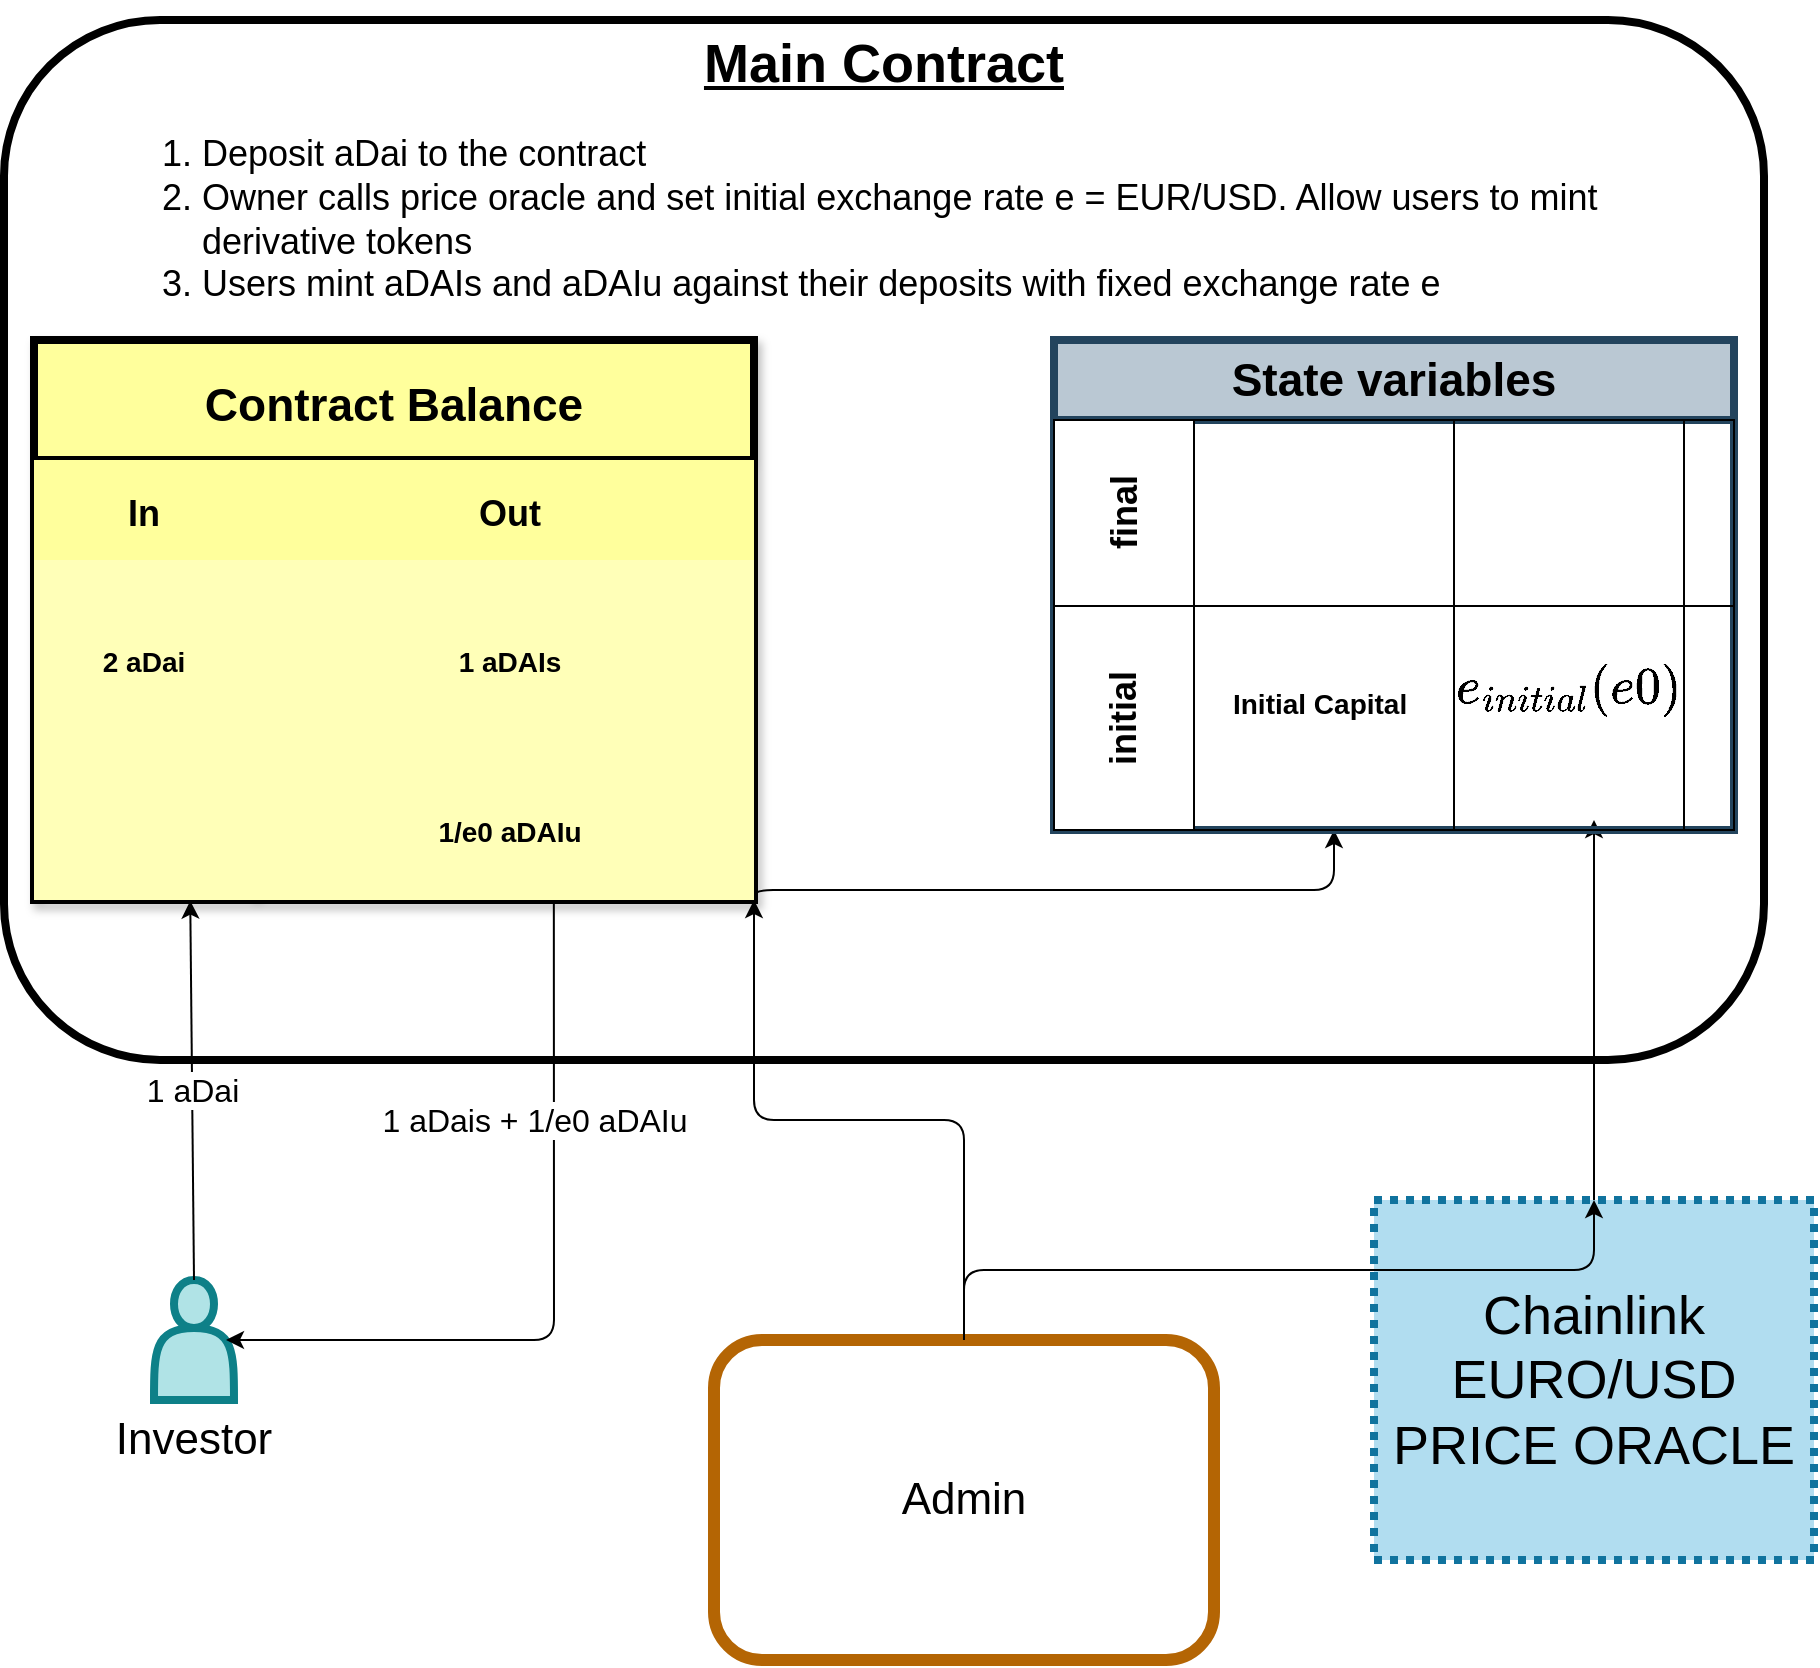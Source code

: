<mxfile version="13.8.1" type="github" pages="2">
  <diagram id="2dJAtTzYBBDmyN-PzjmT" name="Page-1">
    <mxGraphModel dx="2370" dy="2328" grid="1" gridSize="10" guides="1" tooltips="1" connect="1" arrows="1" fold="1" page="1" pageScale="1" pageWidth="850" pageHeight="1100" math="1" shadow="0">
      <root>
        <mxCell id="0" />
        <mxCell id="1" parent="0" />
        <mxCell id="4XUhLhnA6siuGQTpz5Ow-35" value="&lt;span style=&quot;font-size: 27px&quot;&gt;Chainlink EURO/USD &lt;br&gt;PRICE ORACLE&lt;/span&gt;" style="rounded=0;whiteSpace=wrap;html=1;shadow=0;dashed=1;dashPattern=1 1;labelBackgroundColor=none;strokeWidth=4;align=center;strokeColor=#10739e;glass=0;sketch=0;fillColor=#b1ddf0;fontSize=27;" vertex="1" parent="1">
          <mxGeometry x="690" y="280" width="220" height="180" as="geometry" />
        </mxCell>
        <mxCell id="G5pyGGpDoqd2RvzIEwfP-1" value="" style="shape=actor;whiteSpace=wrap;html=1;rounded=0;shadow=0;glass=0;labelBackgroundColor=none;sketch=0;strokeWidth=4;fillColor=#b0e3e6;fontSize=27;align=center;strokeColor=#0e8088;" vertex="1" parent="1">
          <mxGeometry x="80" y="320" width="40" height="60" as="geometry" />
        </mxCell>
        <mxCell id="uuhmvlGmtuIwiNIzIhra-4" value="" style="endArrow=classic;html=1;fontSize=27;fontColor=#000000;entryX=0.9;entryY=0.5;entryDx=0;entryDy=0;exitX=0.722;exitY=1.029;exitDx=0;exitDy=0;entryPerimeter=0;exitPerimeter=0;" edge="1" parent="1" source="4XUhLhnA6siuGQTpz5Ow-8" target="G5pyGGpDoqd2RvzIEwfP-1">
          <mxGeometry relative="1" as="geometry">
            <mxPoint x="290" y="60" as="sourcePoint" />
            <mxPoint x="390" y="60" as="targetPoint" />
            <Array as="points">
              <mxPoint x="280" y="350" />
            </Array>
          </mxGeometry>
        </mxCell>
        <mxCell id="uuhmvlGmtuIwiNIzIhra-5" value="1 aDais + 1/e0 aDAIu" style="edgeLabel;resizable=0;html=1;align=center;verticalAlign=middle;fontSize=16;" connectable="0" vertex="1" parent="uuhmvlGmtuIwiNIzIhra-4">
          <mxGeometry relative="1" as="geometry">
            <mxPoint x="-10.04" y="-83.69" as="offset" />
          </mxGeometry>
        </mxCell>
        <mxCell id="uuhmvlGmtuIwiNIzIhra-6" value="" style="endArrow=classic;html=1;fontSize=27;fontColor=#000000;exitX=0.5;exitY=0;exitDx=0;exitDy=0;entryX=0.217;entryY=1.005;entryDx=0;entryDy=0;entryPerimeter=0;" edge="1" parent="1" source="G5pyGGpDoqd2RvzIEwfP-1" target="4XUhLhnA6siuGQTpz5Ow-8">
          <mxGeometry relative="1" as="geometry">
            <mxPoint x="250" y="220" as="sourcePoint" />
            <mxPoint x="390" y="60" as="targetPoint" />
          </mxGeometry>
        </mxCell>
        <mxCell id="uuhmvlGmtuIwiNIzIhra-7" value="1 aDai" style="edgeLabel;resizable=0;html=1;align=center;verticalAlign=middle;fontSize=16;" connectable="0" vertex="1" parent="uuhmvlGmtuIwiNIzIhra-6">
          <mxGeometry relative="1" as="geometry" />
        </mxCell>
        <mxCell id="4XUhLhnA6siuGQTpz5Ow-33" value="&lt;h1&gt;&lt;font style=&quot;font-size: 27px&quot;&gt;&lt;u&gt;Main Contract&lt;/u&gt;&lt;/font&gt;&lt;/h1&gt;&lt;p style=&quot;font-size: 19px&quot;&gt;&lt;/p&gt;&lt;ol style=&quot;font-size: 18px&quot;&gt;&lt;li style=&quot;text-align: left&quot;&gt;&lt;font style=&quot;font-size: 18px&quot;&gt;Deposit aDai to the contract&lt;/font&gt;&lt;/li&gt;&lt;li style=&quot;text-align: left&quot;&gt;&lt;font style=&quot;font-size: 18px&quot;&gt;Owner calls price oracle and set initial exchange rate e = EUR/USD. Allow users to mint derivative tokens&lt;/font&gt;&lt;/li&gt;&lt;li style=&quot;text-align: left&quot;&gt;&lt;font style=&quot;font-size: 18px&quot;&gt;Users mint aDAIs and aDAIu against their deposits with fixed exchange rate e&lt;/font&gt;&lt;/li&gt;&lt;/ol&gt;&lt;p&gt;&lt;/p&gt;" style="text;html=1;strokeColor=none;fillColor=none;spacing=5;spacingTop=-20;whiteSpace=wrap;overflow=hidden;rounded=0;shadow=1;dashed=1;dashPattern=1 1;labelBackgroundColor=none;fontColor=#000000;align=center;" vertex="1" parent="1">
          <mxGeometry x="60" y="-310" width="770" height="150" as="geometry" />
        </mxCell>
        <mxCell id="uuhmvlGmtuIwiNIzIhra-39" value="" style="rounded=1;whiteSpace=wrap;html=1;shadow=0;glass=1;labelBackgroundColor=none;sketch=0;strokeWidth=4;gradientColor=none;fontSize=15;align=center;fillColor=none;" vertex="1" parent="1">
          <mxGeometry x="5" y="-310" width="880" height="520" as="geometry" />
        </mxCell>
        <mxCell id="jAntQp2-VzLY4A2VR2Bl-2" value="Admin" style="rounded=1;whiteSpace=wrap;html=1;shadow=0;glass=1;labelBackgroundColor=none;sketch=0;strokeWidth=6;fontFamily=Helvetica;fontSize=22;align=center;strokeColor=#b46504;fillColor=none;" vertex="1" parent="1">
          <mxGeometry x="360" y="350" width="250" height="160" as="geometry" />
        </mxCell>
        <mxCell id="jAntQp2-VzLY4A2VR2Bl-11" value="" style="edgeStyle=elbowEdgeStyle;elbow=vertical;endArrow=classic;html=1;fontFamily=Helvetica;fontSize=22;fontColor=#000000;exitX=0.999;exitY=1.029;exitDx=0;exitDy=0;exitPerimeter=0;" edge="1" parent="1" source="4XUhLhnA6siuGQTpz5Ow-8">
          <mxGeometry width="50" height="50" relative="1" as="geometry">
            <mxPoint x="350" y="130" as="sourcePoint" />
            <mxPoint x="670" y="95" as="targetPoint" />
            <Array as="points">
              <mxPoint x="550" y="125" />
            </Array>
          </mxGeometry>
        </mxCell>
        <mxCell id="4XUhLhnA6siuGQTpz5Ow-1" value="Contract Balance" style="shape=table;startSize=60;container=1;collapsible=1;childLayout=tableLayout;fixedRows=1;rowLines=0;fontStyle=1;align=center;resizeLast=1;rounded=0;shadow=1;strokeWidth=4;fillColor=#FFFF9C;fontSize=23;" vertex="1" parent="1">
          <mxGeometry x="20" y="-150" width="360" height="280" as="geometry">
            <mxRectangle x="190" y="-190" width="80" height="60" as="alternateBounds" />
          </mxGeometry>
        </mxCell>
        <mxCell id="4XUhLhnA6siuGQTpz5Ow-2" value="" style="shape=partialRectangle;collapsible=0;dropTarget=0;pointerEvents=0;fillColor=none;top=0;left=0;bottom=1;right=0;points=[[0,0.5],[1,0.5]];portConstraint=eastwest;" vertex="1" parent="4XUhLhnA6siuGQTpz5Ow-1">
          <mxGeometry y="60" width="360" height="50" as="geometry" />
        </mxCell>
        <mxCell id="4XUhLhnA6siuGQTpz5Ow-3" value="In" style="shape=partialRectangle;connectable=0;top=0;left=0;bottom=0;right=0;fontStyle=1;overflow=hidden;strokeColor=#0e8088;fillColor=#FFFF9C;align=center;fontSize=18;strokeWidth=14;" vertex="1" parent="4XUhLhnA6siuGQTpz5Ow-2">
          <mxGeometry width="110" height="50" as="geometry" />
        </mxCell>
        <mxCell id="4XUhLhnA6siuGQTpz5Ow-4" value="Out" style="shape=partialRectangle;connectable=0;top=0;left=0;bottom=0;right=0;align=center;spacingLeft=6;fontStyle=1;overflow=hidden;fillColor=#FFFF9C;fontSize=18;" vertex="1" parent="4XUhLhnA6siuGQTpz5Ow-2">
          <mxGeometry x="110" width="250" height="50" as="geometry" />
        </mxCell>
        <mxCell id="4XUhLhnA6siuGQTpz5Ow-5" value="" style="shape=partialRectangle;collapsible=0;dropTarget=0;pointerEvents=0;fillColor=none;top=0;left=0;bottom=0;right=0;points=[[0,0.5],[1,0.5]];portConstraint=eastwest;" vertex="1" parent="4XUhLhnA6siuGQTpz5Ow-1">
          <mxGeometry y="110" width="360" height="100" as="geometry" />
        </mxCell>
        <mxCell id="4XUhLhnA6siuGQTpz5Ow-6" value="2 aDai" style="shape=partialRectangle;connectable=0;top=0;left=0;bottom=0;right=0;editable=1;overflow=hidden;fontStyle=1;strokeColor=#0e8088;fillColor=#FFFFB8;fontSize=14;" vertex="1" parent="4XUhLhnA6siuGQTpz5Ow-5">
          <mxGeometry width="110" height="100" as="geometry" />
        </mxCell>
        <mxCell id="4XUhLhnA6siuGQTpz5Ow-7" value="1 aDAIs" style="shape=partialRectangle;connectable=0;top=0;left=0;bottom=0;right=0;align=center;spacingLeft=6;overflow=hidden;dashed=1;dashPattern=1 1;fontStyle=1;fillColor=#FFFFB8;fontSize=14;" vertex="1" parent="4XUhLhnA6siuGQTpz5Ow-5">
          <mxGeometry x="110" width="250" height="100" as="geometry" />
        </mxCell>
        <mxCell id="4XUhLhnA6siuGQTpz5Ow-8" value="" style="shape=partialRectangle;collapsible=0;dropTarget=0;pointerEvents=0;fillColor=none;top=0;left=0;bottom=0;right=0;points=[[0,0.5],[1,0.5]];portConstraint=eastwest;" vertex="1" parent="4XUhLhnA6siuGQTpz5Ow-1">
          <mxGeometry y="210" width="360" height="70" as="geometry" />
        </mxCell>
        <mxCell id="4XUhLhnA6siuGQTpz5Ow-9" value="" style="shape=partialRectangle;connectable=0;top=0;left=0;bottom=0;right=0;editable=1;overflow=hidden;strokeColor=#10739e;fillColor=#FFFFB8;" vertex="1" parent="4XUhLhnA6siuGQTpz5Ow-8">
          <mxGeometry width="110" height="70" as="geometry" />
        </mxCell>
        <mxCell id="4XUhLhnA6siuGQTpz5Ow-10" value="1/e0 aDAIu" style="shape=partialRectangle;connectable=0;top=0;left=0;bottom=0;right=0;align=center;spacingLeft=6;overflow=hidden;labelBackgroundColor=none;fontStyle=1;fillColor=#FFFFB8;fontSize=14;fontFamily=Helvetica;" vertex="1" parent="4XUhLhnA6siuGQTpz5Ow-8">
          <mxGeometry x="110" width="250" height="70" as="geometry" />
        </mxCell>
        <mxCell id="jAntQp2-VzLY4A2VR2Bl-14" value="" style="edgeStyle=elbowEdgeStyle;elbow=vertical;endArrow=classic;html=1;fontFamily=Helvetica;fontSize=22;fontColor=#000000;exitX=0.5;exitY=0;exitDx=0;exitDy=0;" edge="1" parent="1" source="4XUhLhnA6siuGQTpz5Ow-35">
          <mxGeometry width="50" height="50" relative="1" as="geometry">
            <mxPoint x="610" y="300" as="sourcePoint" />
            <mxPoint x="800" y="90" as="targetPoint" />
          </mxGeometry>
        </mxCell>
        <mxCell id="jAntQp2-VzLY4A2VR2Bl-15" value="" style="edgeStyle=elbowEdgeStyle;elbow=vertical;endArrow=classic;html=1;fontFamily=Helvetica;fontSize=22;fontColor=#000000;" edge="1" parent="1" source="jAntQp2-VzLY4A2VR2Bl-2">
          <mxGeometry width="50" height="50" relative="1" as="geometry">
            <mxPoint x="350" y="130" as="sourcePoint" />
            <mxPoint x="380" y="130" as="targetPoint" />
          </mxGeometry>
        </mxCell>
        <mxCell id="jAntQp2-VzLY4A2VR2Bl-17" value="" style="edgeStyle=elbowEdgeStyle;elbow=vertical;endArrow=classic;html=1;fontFamily=Helvetica;fontSize=22;fontColor=#000000;exitX=0.5;exitY=0;exitDx=0;exitDy=0;" edge="1" parent="1" source="jAntQp2-VzLY4A2VR2Bl-2">
          <mxGeometry width="50" height="50" relative="1" as="geometry">
            <mxPoint x="350" y="130" as="sourcePoint" />
            <mxPoint x="800" y="280" as="targetPoint" />
          </mxGeometry>
        </mxCell>
        <mxCell id="uuhmvlGmtuIwiNIzIhra-24" value="State variables" style="shape=table;childLayout=tableLayout;rowLines=0;columnLines=0;startSize=40;html=1;whiteSpace=wrap;collapsible=0;recursiveResize=0;expand=0;pointerEvents=0;fontStyle=1;align=center;rounded=0;shadow=0;glass=0;labelBackgroundColor=none;sketch=0;strokeWidth=4;fontSize=23;strokeColor=#23445d;fillColor=#BAC8D3;" vertex="1" parent="1">
          <mxGeometry x="530" y="-150" width="340" height="245" as="geometry" />
        </mxCell>
        <mxCell id="uuhmvlGmtuIwiNIzIhra-29" value="&lt;font style=&quot;font-size: 18px&quot;&gt;final&lt;/font&gt;" style="swimlane;horizontal=0;points=[[0,0.5],[1,0.5]];portConstraint=eastwest;startSize=70;html=1;whiteSpace=wrap;collapsible=0;recursiveResize=0;expand=0;pointerEvents=0;" vertex="1" parent="uuhmvlGmtuIwiNIzIhra-24">
          <mxGeometry y="40" width="340" height="93" as="geometry" />
        </mxCell>
        <mxCell id="uuhmvlGmtuIwiNIzIhra-30" value="" style="swimlane;connectable=0;startSize=0;html=1;whiteSpace=wrap;collapsible=0;recursiveResize=0;expand=0;pointerEvents=0;align=center;" vertex="1" parent="uuhmvlGmtuIwiNIzIhra-29">
          <mxGeometry x="70" width="130" height="93" as="geometry" />
        </mxCell>
        <mxCell id="uuhmvlGmtuIwiNIzIhra-31" value="" style="swimlane;connectable=0;startSize=0;html=1;whiteSpace=wrap;collapsible=0;recursiveResize=0;expand=0;pointerEvents=0;align=center;" vertex="1" parent="uuhmvlGmtuIwiNIzIhra-29">
          <mxGeometry x="200" width="115" height="93" as="geometry" />
        </mxCell>
        <mxCell id="uuhmvlGmtuIwiNIzIhra-32" value="" style="swimlane;connectable=0;startSize=0;html=1;whiteSpace=wrap;collapsible=0;recursiveResize=0;expand=0;pointerEvents=0;" vertex="1" parent="uuhmvlGmtuIwiNIzIhra-29">
          <mxGeometry x="315" width="25" height="93" as="geometry" />
        </mxCell>
        <mxCell id="uuhmvlGmtuIwiNIzIhra-33" value="&lt;font style=&quot;font-size: 18px&quot;&gt;initial&lt;/font&gt;" style="swimlane;horizontal=0;points=[[0,0.5],[1,0.5]];portConstraint=eastwest;startSize=70;html=1;whiteSpace=wrap;collapsible=0;recursiveResize=0;expand=0;pointerEvents=0;" vertex="1" parent="uuhmvlGmtuIwiNIzIhra-24">
          <mxGeometry y="133" width="340" height="112" as="geometry" />
        </mxCell>
        <mxCell id="uuhmvlGmtuIwiNIzIhra-34" value="&lt;div style=&quot;font-size: 14px;&quot;&gt;&lt;br style=&quot;font-size: 14px;&quot;&gt;&lt;br style=&quot;font-size: 14px;&quot;&gt;&lt;span style=&quot;font-size: 14px;&quot;&gt;Initial Capital&amp;nbsp;&lt;/span&gt;&lt;br style=&quot;font-size: 14px;&quot;&gt;&lt;/div&gt;" style="swimlane;connectable=0;startSize=0;html=1;whiteSpace=wrap;collapsible=0;recursiveResize=0;expand=0;pointerEvents=0;align=center;verticalAlign=top;textDirection=ltr;fontSize=14;" vertex="1" parent="uuhmvlGmtuIwiNIzIhra-33">
          <mxGeometry x="70" width="130" height="112" as="geometry" />
        </mxCell>
        <mxCell id="uuhmvlGmtuIwiNIzIhra-35" value="&lt;span style=&quot;font-family: &amp;#34;courier new&amp;#34; , &amp;#34;courier&amp;#34; , monospace ; font-weight: 400 ; text-align: left ; background-color: rgb(255 , 255 , 255)&quot;&gt;$$e_{initial}(e0)$$&lt;/span&gt;" style="swimlane;connectable=0;startSize=0;html=1;whiteSpace=wrap;collapsible=0;recursiveResize=0;expand=0;pointerEvents=0;fontSize=22;horizontal=1;textDirection=ltr;verticalAlign=top;" vertex="1" parent="uuhmvlGmtuIwiNIzIhra-33">
          <mxGeometry x="200" width="115" height="112" as="geometry" />
        </mxCell>
        <mxCell id="uuhmvlGmtuIwiNIzIhra-36" value="" style="swimlane;connectable=0;startSize=0;html=1;whiteSpace=wrap;collapsible=0;recursiveResize=0;expand=0;pointerEvents=0;" vertex="1" parent="uuhmvlGmtuIwiNIzIhra-33">
          <mxGeometry x="315" width="25" height="112" as="geometry" />
        </mxCell>
        <mxCell id="kONQDVaUHQGAATV9A70o-1" value="Investor" style="text;html=1;strokeColor=none;fillColor=none;align=center;verticalAlign=middle;whiteSpace=wrap;rounded=0;shadow=0;glass=1;labelBackgroundColor=none;sketch=0;fontFamily=Helvetica;fontSize=22;fontColor=#000000;" vertex="1" parent="1">
          <mxGeometry x="80" y="390" width="40" height="20" as="geometry" />
        </mxCell>
      </root>
    </mxGraphModel>
  </diagram>
  <diagram id="HZ3dKPAo8PAfwK-Si58E" name="Page-2">
    <mxGraphModel dx="2881" dy="2153" grid="1" gridSize="10" guides="1" tooltips="1" connect="1" arrows="1" fold="1" page="1" pageScale="1" pageWidth="850" pageHeight="1100" math="1" shadow="0">
      <root>
        <mxCell id="-0bQhvXT2Ae33jYl0nog-0" />
        <mxCell id="-0bQhvXT2Ae33jYl0nog-1" parent="-0bQhvXT2Ae33jYl0nog-0" />
        <mxCell id="z8cZ8EHx2QSfqwb-phpB-0" value="&lt;span style=&quot;font-size: 27px&quot;&gt;Chainlink EURO/USD &lt;br&gt;PRICE ORACLE&lt;/span&gt;" style="rounded=0;whiteSpace=wrap;html=1;shadow=0;dashed=1;dashPattern=1 1;labelBackgroundColor=none;strokeWidth=4;align=center;strokeColor=#10739e;glass=0;sketch=0;fillColor=#b1ddf0;fontSize=27;" vertex="1" parent="-0bQhvXT2Ae33jYl0nog-1">
          <mxGeometry x="680" y="280" width="220" height="180" as="geometry" />
        </mxCell>
        <mxCell id="z8cZ8EHx2QSfqwb-phpB-1" value="" style="shape=actor;whiteSpace=wrap;html=1;rounded=0;shadow=0;glass=0;labelBackgroundColor=none;sketch=0;strokeWidth=4;fillColor=#b0e3e6;fontSize=27;align=center;strokeColor=#0e8088;" vertex="1" parent="-0bQhvXT2Ae33jYl0nog-1">
          <mxGeometry x="50" y="310" width="40" height="60" as="geometry" />
        </mxCell>
        <mxCell id="z8cZ8EHx2QSfqwb-phpB-6" value="&lt;h1&gt;&lt;font style=&quot;font-size: 27px&quot;&gt;&lt;u&gt;Main Contract&lt;/u&gt;&lt;/font&gt;&lt;/h1&gt;&lt;ol style=&quot;font-size: 18px&quot;&gt;&lt;li style=&quot;text-align: left&quot;&gt;&lt;font style=&quot;font-size: 18px&quot;&gt;Owner calls price oracle and sets the final exchange rate e = EUR/USD. Furthermore, the total amount of interest earned is estimated.&lt;/font&gt;&lt;/li&gt;&lt;li style=&quot;text-align: left&quot;&gt;Allow users to redeem their aDAI. Derivative tokens are burned in the process.&lt;br&gt;&lt;/li&gt;&lt;/ol&gt;&lt;p&gt;&lt;/p&gt;" style="text;html=1;strokeColor=none;fillColor=none;spacing=5;spacingTop=-20;whiteSpace=wrap;overflow=hidden;rounded=0;shadow=1;dashed=1;dashPattern=1 1;labelBackgroundColor=none;fontColor=#000000;align=center;" vertex="1" parent="-0bQhvXT2Ae33jYl0nog-1">
          <mxGeometry x="60" y="-310" width="770" height="150" as="geometry" />
        </mxCell>
        <mxCell id="z8cZ8EHx2QSfqwb-phpB-9" value="Admin" style="rounded=1;whiteSpace=wrap;html=1;shadow=0;glass=1;labelBackgroundColor=none;sketch=0;strokeWidth=6;fontFamily=Helvetica;fontSize=22;align=center;strokeColor=#b46504;fillColor=none;" vertex="1" parent="-0bQhvXT2Ae33jYl0nog-1">
          <mxGeometry x="360" y="350" width="250" height="160" as="geometry" />
        </mxCell>
        <mxCell id="z8cZ8EHx2QSfqwb-phpB-10" value="" style="edgeStyle=elbowEdgeStyle;elbow=vertical;endArrow=classic;html=1;fontFamily=Helvetica;fontSize=22;fontColor=#000000;exitX=0.999;exitY=1.029;exitDx=0;exitDy=0;exitPerimeter=0;" edge="1" parent="-0bQhvXT2Ae33jYl0nog-1" source="z8cZ8EHx2QSfqwb-phpB-18">
          <mxGeometry width="50" height="50" relative="1" as="geometry">
            <mxPoint x="350" y="130" as="sourcePoint" />
            <mxPoint x="670" y="-60" as="targetPoint" />
            <Array as="points">
              <mxPoint x="550" y="125" />
            </Array>
          </mxGeometry>
        </mxCell>
        <mxCell id="z8cZ8EHx2QSfqwb-phpB-11" value="Contract Balance" style="shape=table;startSize=60;container=1;collapsible=1;childLayout=tableLayout;fixedRows=1;rowLines=0;fontStyle=1;align=center;resizeLast=1;rounded=0;shadow=1;strokeWidth=4;fillColor=#FFFF9C;fontSize=23;" vertex="1" parent="-0bQhvXT2Ae33jYl0nog-1">
          <mxGeometry x="20" y="-150" width="360" height="280" as="geometry">
            <mxRectangle x="190" y="-190" width="80" height="60" as="alternateBounds" />
          </mxGeometry>
        </mxCell>
        <mxCell id="z8cZ8EHx2QSfqwb-phpB-12" value="" style="shape=partialRectangle;collapsible=0;dropTarget=0;pointerEvents=0;fillColor=none;top=0;left=0;bottom=1;right=0;points=[[0,0.5],[1,0.5]];portConstraint=eastwest;" vertex="1" parent="z8cZ8EHx2QSfqwb-phpB-11">
          <mxGeometry y="60" width="360" height="50" as="geometry" />
        </mxCell>
        <mxCell id="z8cZ8EHx2QSfqwb-phpB-13" value="In" style="shape=partialRectangle;connectable=0;top=0;left=0;bottom=0;right=0;fontStyle=1;overflow=hidden;strokeColor=#0e8088;fillColor=#FFFF9C;align=center;fontSize=18;strokeWidth=14;" vertex="1" parent="z8cZ8EHx2QSfqwb-phpB-12">
          <mxGeometry width="110" height="50" as="geometry" />
        </mxCell>
        <mxCell id="z8cZ8EHx2QSfqwb-phpB-14" value="Out" style="shape=partialRectangle;connectable=0;top=0;left=0;bottom=0;right=0;align=center;spacingLeft=6;fontStyle=1;overflow=hidden;fillColor=#FFFF9C;fontSize=18;" vertex="1" parent="z8cZ8EHx2QSfqwb-phpB-12">
          <mxGeometry x="110" width="250" height="50" as="geometry" />
        </mxCell>
        <mxCell id="z8cZ8EHx2QSfqwb-phpB-15" value="" style="shape=partialRectangle;collapsible=0;dropTarget=0;pointerEvents=0;fillColor=none;top=0;left=0;bottom=0;right=0;points=[[0,0.5],[1,0.5]];portConstraint=eastwest;" vertex="1" parent="z8cZ8EHx2QSfqwb-phpB-11">
          <mxGeometry y="110" width="360" height="100" as="geometry" />
        </mxCell>
        <mxCell id="z8cZ8EHx2QSfqwb-phpB-16" value="1 aDAIs" style="shape=partialRectangle;connectable=0;top=0;left=0;bottom=0;right=0;editable=1;overflow=hidden;fontStyle=1;strokeColor=#0e8088;fillColor=#FFFFB8;fontSize=14;" vertex="1" parent="z8cZ8EHx2QSfqwb-phpB-15">
          <mxGeometry width="110" height="100" as="geometry" />
        </mxCell>
        <mxCell id="z8cZ8EHx2QSfqwb-phpB-17" value="e0 * aDai + interest" style="shape=partialRectangle;connectable=0;top=0;left=0;bottom=0;right=0;align=center;spacingLeft=6;overflow=hidden;dashed=1;dashPattern=1 1;fontStyle=1;fillColor=#FFFFB8;fontSize=14;" vertex="1" parent="z8cZ8EHx2QSfqwb-phpB-15">
          <mxGeometry x="110" width="250" height="100" as="geometry" />
        </mxCell>
        <mxCell id="z8cZ8EHx2QSfqwb-phpB-18" value="" style="shape=partialRectangle;collapsible=0;dropTarget=0;pointerEvents=0;fillColor=none;top=0;left=0;bottom=0;right=0;points=[[0,0.5],[1,0.5]];portConstraint=eastwest;" vertex="1" parent="z8cZ8EHx2QSfqwb-phpB-11">
          <mxGeometry y="210" width="360" height="70" as="geometry" />
        </mxCell>
        <mxCell id="z8cZ8EHx2QSfqwb-phpB-19" value="1 aDAIu" style="shape=partialRectangle;connectable=0;top=0;left=0;bottom=0;right=0;editable=1;overflow=hidden;strokeColor=#10739e;fillColor=#FFFFB8;fontStyle=1;fontSize=14;" vertex="1" parent="z8cZ8EHx2QSfqwb-phpB-18">
          <mxGeometry width="110" height="70" as="geometry" />
        </mxCell>
        <mxCell id="z8cZ8EHx2QSfqwb-phpB-20" value="(1 + (e1-e0)/e0) * aDai + interest" style="shape=partialRectangle;connectable=0;top=0;left=0;bottom=0;right=0;align=center;spacingLeft=6;overflow=hidden;labelBackgroundColor=none;fontStyle=1;fillColor=#FFFFB8;fontSize=14;fontFamily=Helvetica;" vertex="1" parent="z8cZ8EHx2QSfqwb-phpB-18">
          <mxGeometry x="110" width="250" height="70" as="geometry" />
        </mxCell>
        <mxCell id="z8cZ8EHx2QSfqwb-phpB-21" value="" style="edgeStyle=elbowEdgeStyle;elbow=vertical;endArrow=classic;html=1;fontFamily=Helvetica;fontSize=22;fontColor=#000000;exitX=0.5;exitY=0;exitDx=0;exitDy=0;" edge="1" parent="-0bQhvXT2Ae33jYl0nog-1" source="z8cZ8EHx2QSfqwb-phpB-0">
          <mxGeometry width="50" height="50" relative="1" as="geometry">
            <mxPoint x="610" y="300" as="sourcePoint" />
            <mxPoint x="790" y="-50" as="targetPoint" />
            <Array as="points">
              <mxPoint x="790" y="80" />
            </Array>
          </mxGeometry>
        </mxCell>
        <mxCell id="z8cZ8EHx2QSfqwb-phpB-22" value="" style="edgeStyle=elbowEdgeStyle;elbow=vertical;endArrow=classic;html=1;fontFamily=Helvetica;fontSize=22;fontColor=#000000;" edge="1" parent="-0bQhvXT2Ae33jYl0nog-1" source="z8cZ8EHx2QSfqwb-phpB-9">
          <mxGeometry width="50" height="50" relative="1" as="geometry">
            <mxPoint x="350" y="130" as="sourcePoint" />
            <mxPoint x="380" y="130" as="targetPoint" />
          </mxGeometry>
        </mxCell>
        <mxCell id="z8cZ8EHx2QSfqwb-phpB-23" value="" style="edgeStyle=elbowEdgeStyle;elbow=vertical;endArrow=classic;html=1;fontFamily=Helvetica;fontSize=22;fontColor=#000000;exitX=0.5;exitY=0;exitDx=0;exitDy=0;" edge="1" parent="-0bQhvXT2Ae33jYl0nog-1" source="z8cZ8EHx2QSfqwb-phpB-9">
          <mxGeometry width="50" height="50" relative="1" as="geometry">
            <mxPoint x="350" y="130" as="sourcePoint" />
            <mxPoint x="800" y="280" as="targetPoint" />
          </mxGeometry>
        </mxCell>
        <mxCell id="z8cZ8EHx2QSfqwb-phpB-24" value="State variables" style="shape=table;childLayout=tableLayout;rowLines=0;columnLines=0;startSize=40;html=1;whiteSpace=wrap;collapsible=0;recursiveResize=0;expand=0;pointerEvents=0;fontStyle=1;align=center;rounded=0;shadow=0;glass=0;labelBackgroundColor=none;sketch=0;strokeWidth=4;fontSize=23;strokeColor=#23445d;fillColor=#BAC8D3;" vertex="1" parent="-0bQhvXT2Ae33jYl0nog-1">
          <mxGeometry x="530" y="-150" width="340" height="245" as="geometry" />
        </mxCell>
        <mxCell id="z8cZ8EHx2QSfqwb-phpB-25" value="&lt;font style=&quot;font-size: 18px&quot;&gt;final&lt;/font&gt;" style="swimlane;horizontal=0;points=[[0,0.5],[1,0.5]];portConstraint=eastwest;startSize=70;html=1;whiteSpace=wrap;collapsible=0;recursiveResize=0;expand=0;pointerEvents=0;" vertex="1" parent="z8cZ8EHx2QSfqwb-phpB-24">
          <mxGeometry y="40" width="340" height="93" as="geometry" />
        </mxCell>
        <mxCell id="z8cZ8EHx2QSfqwb-phpB-26" value="&lt;br&gt;&lt;br&gt;&lt;br&gt;&lt;br&gt;&lt;br&gt;&lt;br&gt;Initial Capital + Interest" style="swimlane;connectable=0;startSize=0;html=1;whiteSpace=wrap;collapsible=0;recursiveResize=0;expand=0;pointerEvents=0;align=center;" vertex="1" parent="z8cZ8EHx2QSfqwb-phpB-25">
          <mxGeometry x="70" width="130" height="93" as="geometry" />
        </mxCell>
        <mxCell id="z8cZ8EHx2QSfqwb-phpB-27" value="&lt;font style=&quot;font-size: 22px&quot;&gt;&lt;span style=&quot;color: rgb(0 , 0 , 0) ; font-style: normal ; letter-spacing: normal ; text-indent: 0px ; text-transform: none ; word-spacing: 0px ; box-sizing: border-box ; font-weight: 400 ; background-color: rgb(255 , 255 , 255) ; font-family: &amp;#34;courier new&amp;#34; , &amp;#34;courier&amp;#34; , monospace&quot;&gt;&lt;br&gt;&lt;br&gt;$$e_{final}(e1)$$&lt;/span&gt;&lt;/font&gt;" style="swimlane;connectable=0;startSize=0;html=1;whiteSpace=wrap;collapsible=0;recursiveResize=0;expand=0;pointerEvents=0;align=center;" vertex="1" parent="z8cZ8EHx2QSfqwb-phpB-25">
          <mxGeometry x="200" width="115" height="93" as="geometry" />
        </mxCell>
        <mxCell id="z8cZ8EHx2QSfqwb-phpB-28" value="" style="swimlane;connectable=0;startSize=0;html=1;whiteSpace=wrap;collapsible=0;recursiveResize=0;expand=0;pointerEvents=0;" vertex="1" parent="z8cZ8EHx2QSfqwb-phpB-25">
          <mxGeometry x="315" width="25" height="93" as="geometry" />
        </mxCell>
        <mxCell id="z8cZ8EHx2QSfqwb-phpB-29" value="&lt;font style=&quot;font-size: 18px&quot;&gt;initial&lt;/font&gt;" style="swimlane;horizontal=0;points=[[0,0.5],[1,0.5]];portConstraint=eastwest;startSize=70;html=1;whiteSpace=wrap;collapsible=0;recursiveResize=0;expand=0;pointerEvents=0;" vertex="1" parent="z8cZ8EHx2QSfqwb-phpB-24">
          <mxGeometry y="133" width="340" height="112" as="geometry" />
        </mxCell>
        <mxCell id="z8cZ8EHx2QSfqwb-phpB-30" value="&lt;div&gt;&lt;br&gt;&lt;br&gt;&lt;br&gt;&lt;span&gt;Initial Capital&amp;nbsp;&lt;/span&gt;&lt;br&gt;&lt;/div&gt;" style="swimlane;connectable=0;startSize=0;html=1;whiteSpace=wrap;collapsible=0;recursiveResize=0;expand=0;pointerEvents=0;align=center;verticalAlign=top;textDirection=ltr;" vertex="1" parent="z8cZ8EHx2QSfqwb-phpB-29">
          <mxGeometry x="70" width="130" height="112" as="geometry" />
        </mxCell>
        <mxCell id="z8cZ8EHx2QSfqwb-phpB-31" value="&lt;span style=&quot;box-sizing: border-box ; font-weight: 400 ; text-align: left ; background-color: rgb(255 , 255 , 255) ; font-family: &amp;#34;courier new&amp;#34; , &amp;#34;courier&amp;#34; , monospace&quot;&gt;&lt;font style=&quot;font-size: 22px&quot;&gt;$$e_{initial}(e0)$$&lt;/font&gt;&lt;/span&gt;" style="swimlane;connectable=0;startSize=0;html=1;whiteSpace=wrap;collapsible=0;recursiveResize=0;expand=0;pointerEvents=0;fontSize=22;horizontal=1;textDirection=ltr;verticalAlign=top;" vertex="1" parent="z8cZ8EHx2QSfqwb-phpB-29">
          <mxGeometry x="200" width="115" height="112" as="geometry" />
        </mxCell>
        <mxCell id="z8cZ8EHx2QSfqwb-phpB-32" value="" style="swimlane;connectable=0;startSize=0;html=1;whiteSpace=wrap;collapsible=0;recursiveResize=0;expand=0;pointerEvents=0;" vertex="1" parent="z8cZ8EHx2QSfqwb-phpB-29">
          <mxGeometry x="315" width="25" height="112" as="geometry" />
        </mxCell>
        <mxCell id="8kdWbhvvpFdhcV9sU330-0" value="" style="shape=actor;whiteSpace=wrap;html=1;rounded=0;shadow=0;glass=0;labelBackgroundColor=none;sketch=0;strokeWidth=4;fillColor=#b0e3e6;fontSize=27;align=center;strokeColor=#0e8088;" vertex="1" parent="-0bQhvXT2Ae33jYl0nog-1">
          <mxGeometry x="-90" y="310" width="40" height="60" as="geometry" />
        </mxCell>
        <mxCell id="lchQ4kVmIElstWsXEReo-0" value="Investor" style="text;html=1;strokeColor=none;fillColor=none;align=center;verticalAlign=middle;whiteSpace=wrap;rounded=0;shadow=0;glass=1;labelBackgroundColor=none;sketch=0;fontFamily=Helvetica;fontSize=22;fontColor=#000000;" vertex="1" parent="-0bQhvXT2Ae33jYl0nog-1">
          <mxGeometry x="50" y="390" width="40" height="20" as="geometry" />
        </mxCell>
        <mxCell id="lchQ4kVmIElstWsXEReo-1" value="Customer" style="text;html=1;strokeColor=none;fillColor=none;align=center;verticalAlign=middle;whiteSpace=wrap;rounded=0;shadow=0;glass=1;labelBackgroundColor=none;sketch=0;fontFamily=Helvetica;fontSize=22;fontColor=#000000;" vertex="1" parent="-0bQhvXT2Ae33jYl0nog-1">
          <mxGeometry x="-90" y="390" width="40" height="20" as="geometry" />
        </mxCell>
        <mxCell id="lchQ4kVmIElstWsXEReo-8" value="" style="endArrow=classic;startArrow=classic;html=1;fontFamily=Helvetica;fontSize=22;fontColor=#000000;exitX=0.5;exitY=0;exitDx=0;exitDy=0;entryX=0;entryY=0.5;entryDx=0;entryDy=0;" edge="1" parent="-0bQhvXT2Ae33jYl0nog-1" source="8kdWbhvvpFdhcV9sU330-0" target="z8cZ8EHx2QSfqwb-phpB-15">
          <mxGeometry width="50" height="50" relative="1" as="geometry">
            <mxPoint x="480" y="220" as="sourcePoint" />
            <mxPoint x="-130" as="targetPoint" />
            <Array as="points">
              <mxPoint x="-70" y="10" />
            </Array>
          </mxGeometry>
        </mxCell>
        <mxCell id="lchQ4kVmIElstWsXEReo-10" value="" style="endArrow=classic;startArrow=classic;html=1;fontFamily=Helvetica;fontSize=22;fontColor=#000000;entryX=0.131;entryY=1.055;entryDx=0;entryDy=0;entryPerimeter=0;exitX=0.5;exitY=0;exitDx=0;exitDy=0;" edge="1" parent="-0bQhvXT2Ae33jYl0nog-1" source="z8cZ8EHx2QSfqwb-phpB-1" target="z8cZ8EHx2QSfqwb-phpB-18">
          <mxGeometry width="50" height="50" relative="1" as="geometry">
            <mxPoint x="67" y="310" as="sourcePoint" />
            <mxPoint x="530" y="170" as="targetPoint" />
          </mxGeometry>
        </mxCell>
        <mxCell id="z8cZ8EHx2QSfqwb-phpB-7" value="" style="rounded=1;whiteSpace=wrap;html=1;shadow=0;glass=1;labelBackgroundColor=none;sketch=0;strokeWidth=4;gradientColor=none;fontSize=15;align=center;fillColor=none;" vertex="1" parent="-0bQhvXT2Ae33jYl0nog-1">
          <mxGeometry y="-350" width="880" height="520" as="geometry" />
        </mxCell>
      </root>
    </mxGraphModel>
  </diagram>
</mxfile>
